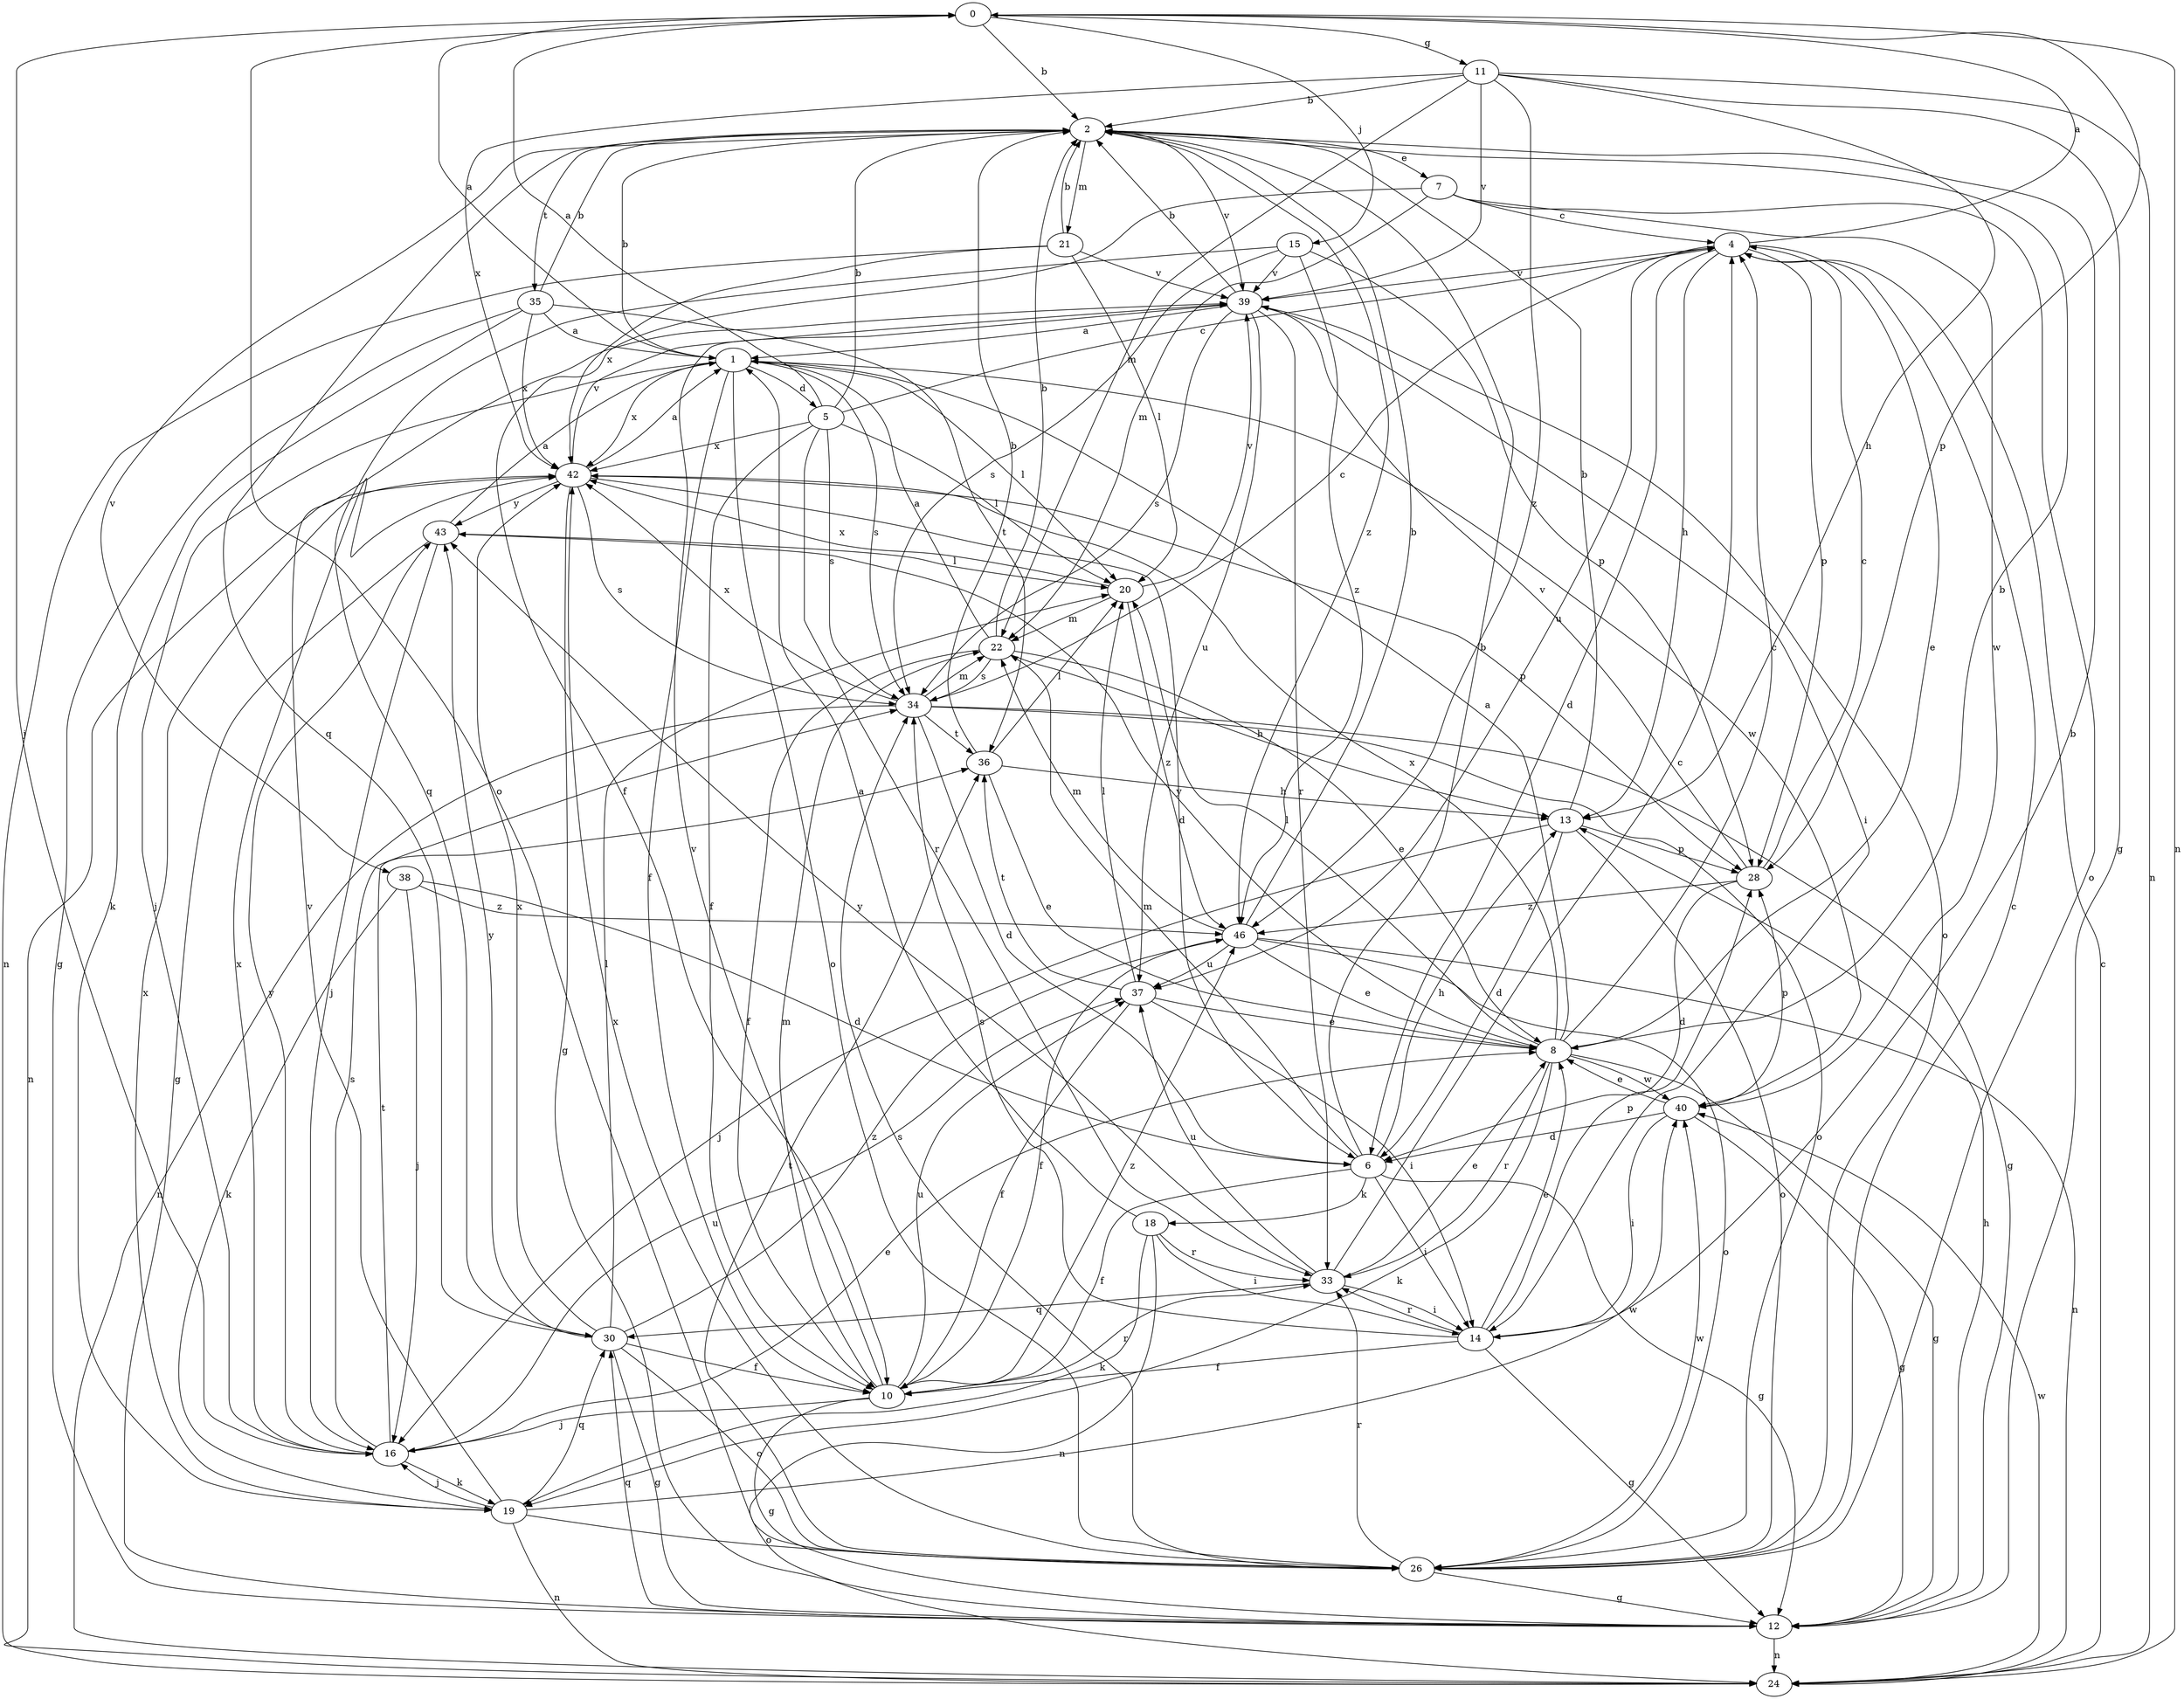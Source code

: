 strict digraph  {
0;
1;
2;
4;
5;
6;
7;
8;
10;
11;
12;
13;
14;
15;
16;
18;
19;
20;
21;
22;
24;
26;
28;
30;
33;
34;
35;
36;
37;
38;
39;
40;
42;
43;
46;
0 -> 2  [label=b];
0 -> 11  [label=g];
0 -> 15  [label=j];
0 -> 16  [label=j];
0 -> 24  [label=n];
0 -> 26  [label=o];
0 -> 28  [label=p];
1 -> 0  [label=a];
1 -> 2  [label=b];
1 -> 5  [label=d];
1 -> 10  [label=f];
1 -> 16  [label=j];
1 -> 20  [label=l];
1 -> 26  [label=o];
1 -> 34  [label=s];
1 -> 40  [label=w];
1 -> 42  [label=x];
2 -> 7  [label=e];
2 -> 21  [label=m];
2 -> 30  [label=q];
2 -> 35  [label=t];
2 -> 38  [label=v];
2 -> 39  [label=v];
2 -> 46  [label=z];
4 -> 0  [label=a];
4 -> 6  [label=d];
4 -> 8  [label=e];
4 -> 13  [label=h];
4 -> 28  [label=p];
4 -> 37  [label=u];
4 -> 39  [label=v];
5 -> 0  [label=a];
5 -> 2  [label=b];
5 -> 4  [label=c];
5 -> 10  [label=f];
5 -> 20  [label=l];
5 -> 33  [label=r];
5 -> 34  [label=s];
5 -> 42  [label=x];
6 -> 2  [label=b];
6 -> 10  [label=f];
6 -> 12  [label=g];
6 -> 13  [label=h];
6 -> 14  [label=i];
6 -> 18  [label=k];
6 -> 22  [label=m];
7 -> 4  [label=c];
7 -> 10  [label=f];
7 -> 22  [label=m];
7 -> 26  [label=o];
7 -> 40  [label=w];
8 -> 1  [label=a];
8 -> 2  [label=b];
8 -> 4  [label=c];
8 -> 12  [label=g];
8 -> 19  [label=k];
8 -> 20  [label=l];
8 -> 33  [label=r];
8 -> 40  [label=w];
8 -> 42  [label=x];
8 -> 43  [label=y];
10 -> 12  [label=g];
10 -> 16  [label=j];
10 -> 22  [label=m];
10 -> 33  [label=r];
10 -> 37  [label=u];
10 -> 39  [label=v];
10 -> 46  [label=z];
11 -> 2  [label=b];
11 -> 12  [label=g];
11 -> 13  [label=h];
11 -> 22  [label=m];
11 -> 24  [label=n];
11 -> 39  [label=v];
11 -> 42  [label=x];
11 -> 46  [label=z];
12 -> 13  [label=h];
12 -> 24  [label=n];
12 -> 30  [label=q];
13 -> 2  [label=b];
13 -> 6  [label=d];
13 -> 16  [label=j];
13 -> 26  [label=o];
13 -> 28  [label=p];
14 -> 2  [label=b];
14 -> 8  [label=e];
14 -> 10  [label=f];
14 -> 12  [label=g];
14 -> 28  [label=p];
14 -> 33  [label=r];
14 -> 34  [label=s];
15 -> 28  [label=p];
15 -> 30  [label=q];
15 -> 34  [label=s];
15 -> 39  [label=v];
15 -> 46  [label=z];
16 -> 8  [label=e];
16 -> 19  [label=k];
16 -> 34  [label=s];
16 -> 36  [label=t];
16 -> 37  [label=u];
16 -> 42  [label=x];
16 -> 43  [label=y];
18 -> 1  [label=a];
18 -> 14  [label=i];
18 -> 19  [label=k];
18 -> 24  [label=n];
18 -> 33  [label=r];
19 -> 16  [label=j];
19 -> 24  [label=n];
19 -> 26  [label=o];
19 -> 30  [label=q];
19 -> 39  [label=v];
19 -> 40  [label=w];
19 -> 42  [label=x];
20 -> 22  [label=m];
20 -> 39  [label=v];
20 -> 42  [label=x];
20 -> 46  [label=z];
21 -> 2  [label=b];
21 -> 20  [label=l];
21 -> 24  [label=n];
21 -> 39  [label=v];
21 -> 42  [label=x];
22 -> 1  [label=a];
22 -> 2  [label=b];
22 -> 8  [label=e];
22 -> 10  [label=f];
22 -> 13  [label=h];
22 -> 34  [label=s];
24 -> 4  [label=c];
24 -> 40  [label=w];
26 -> 4  [label=c];
26 -> 12  [label=g];
26 -> 33  [label=r];
26 -> 34  [label=s];
26 -> 36  [label=t];
26 -> 40  [label=w];
26 -> 42  [label=x];
28 -> 4  [label=c];
28 -> 6  [label=d];
28 -> 39  [label=v];
28 -> 46  [label=z];
30 -> 10  [label=f];
30 -> 12  [label=g];
30 -> 20  [label=l];
30 -> 26  [label=o];
30 -> 42  [label=x];
30 -> 43  [label=y];
30 -> 46  [label=z];
33 -> 4  [label=c];
33 -> 8  [label=e];
33 -> 14  [label=i];
33 -> 30  [label=q];
33 -> 37  [label=u];
33 -> 43  [label=y];
34 -> 4  [label=c];
34 -> 6  [label=d];
34 -> 12  [label=g];
34 -> 22  [label=m];
34 -> 24  [label=n];
34 -> 26  [label=o];
34 -> 36  [label=t];
34 -> 42  [label=x];
35 -> 1  [label=a];
35 -> 2  [label=b];
35 -> 12  [label=g];
35 -> 19  [label=k];
35 -> 36  [label=t];
35 -> 42  [label=x];
36 -> 2  [label=b];
36 -> 8  [label=e];
36 -> 13  [label=h];
36 -> 20  [label=l];
37 -> 8  [label=e];
37 -> 10  [label=f];
37 -> 14  [label=i];
37 -> 20  [label=l];
37 -> 36  [label=t];
38 -> 6  [label=d];
38 -> 16  [label=j];
38 -> 19  [label=k];
38 -> 46  [label=z];
39 -> 1  [label=a];
39 -> 2  [label=b];
39 -> 14  [label=i];
39 -> 26  [label=o];
39 -> 33  [label=r];
39 -> 34  [label=s];
39 -> 37  [label=u];
40 -> 6  [label=d];
40 -> 8  [label=e];
40 -> 12  [label=g];
40 -> 14  [label=i];
40 -> 28  [label=p];
42 -> 1  [label=a];
42 -> 6  [label=d];
42 -> 12  [label=g];
42 -> 24  [label=n];
42 -> 28  [label=p];
42 -> 34  [label=s];
42 -> 39  [label=v];
42 -> 43  [label=y];
43 -> 1  [label=a];
43 -> 12  [label=g];
43 -> 16  [label=j];
43 -> 20  [label=l];
46 -> 2  [label=b];
46 -> 8  [label=e];
46 -> 10  [label=f];
46 -> 22  [label=m];
46 -> 24  [label=n];
46 -> 26  [label=o];
46 -> 37  [label=u];
}
